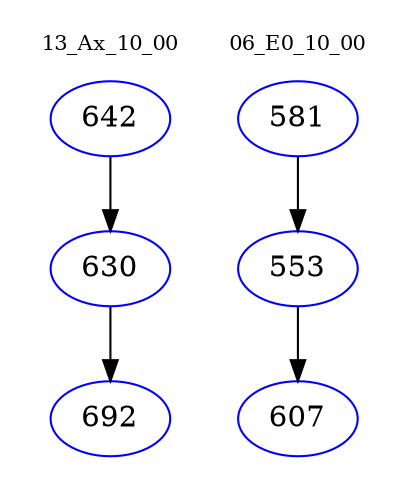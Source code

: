 digraph{
subgraph cluster_0 {
color = white
label = "13_Ax_10_00";
fontsize=10;
T0_642 [label="642", color="blue"]
T0_642 -> T0_630 [color="black"]
T0_630 [label="630", color="blue"]
T0_630 -> T0_692 [color="black"]
T0_692 [label="692", color="blue"]
}
subgraph cluster_1 {
color = white
label = "06_E0_10_00";
fontsize=10;
T1_581 [label="581", color="blue"]
T1_581 -> T1_553 [color="black"]
T1_553 [label="553", color="blue"]
T1_553 -> T1_607 [color="black"]
T1_607 [label="607", color="blue"]
}
}
